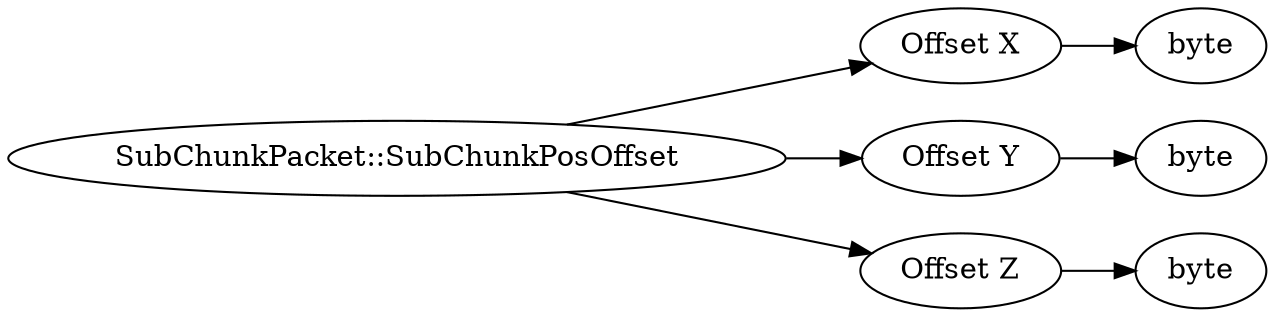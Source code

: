 digraph "SubChunkPacket::SubChunkPosOffset" {
rankdir = LR
19
19 -> 20
20 -> 21
19 -> 22
22 -> 23
19 -> 24
24 -> 25

19 [label="SubChunkPacket::SubChunkPosOffset",comment="name: \"SubChunkPacket::SubChunkPosOffset\", typeName: \"\", id: 19, branchId: 0, recurseId: -1, attributes: 0, notes: \"\""];
20 [label="Offset X",comment="name: \"Offset X\", typeName: \"\", id: 20, branchId: 0, recurseId: -1, attributes: 0, notes: \"\""];
21 [label="byte",comment="name: \"byte\", typeName: \"\", id: 21, branchId: 0, recurseId: -1, attributes: 512, notes: \"\""];
22 [label="Offset Y",comment="name: \"Offset Y\", typeName: \"\", id: 22, branchId: 0, recurseId: -1, attributes: 0, notes: \"\""];
23 [label="byte",comment="name: \"byte\", typeName: \"\", id: 23, branchId: 0, recurseId: -1, attributes: 512, notes: \"\""];
24 [label="Offset Z",comment="name: \"Offset Z\", typeName: \"\", id: 24, branchId: 0, recurseId: -1, attributes: 0, notes: \"\""];
25 [label="byte",comment="name: \"byte\", typeName: \"\", id: 25, branchId: 0, recurseId: -1, attributes: 512, notes: \"\""];
{ rank = max;21;23;25}

}
